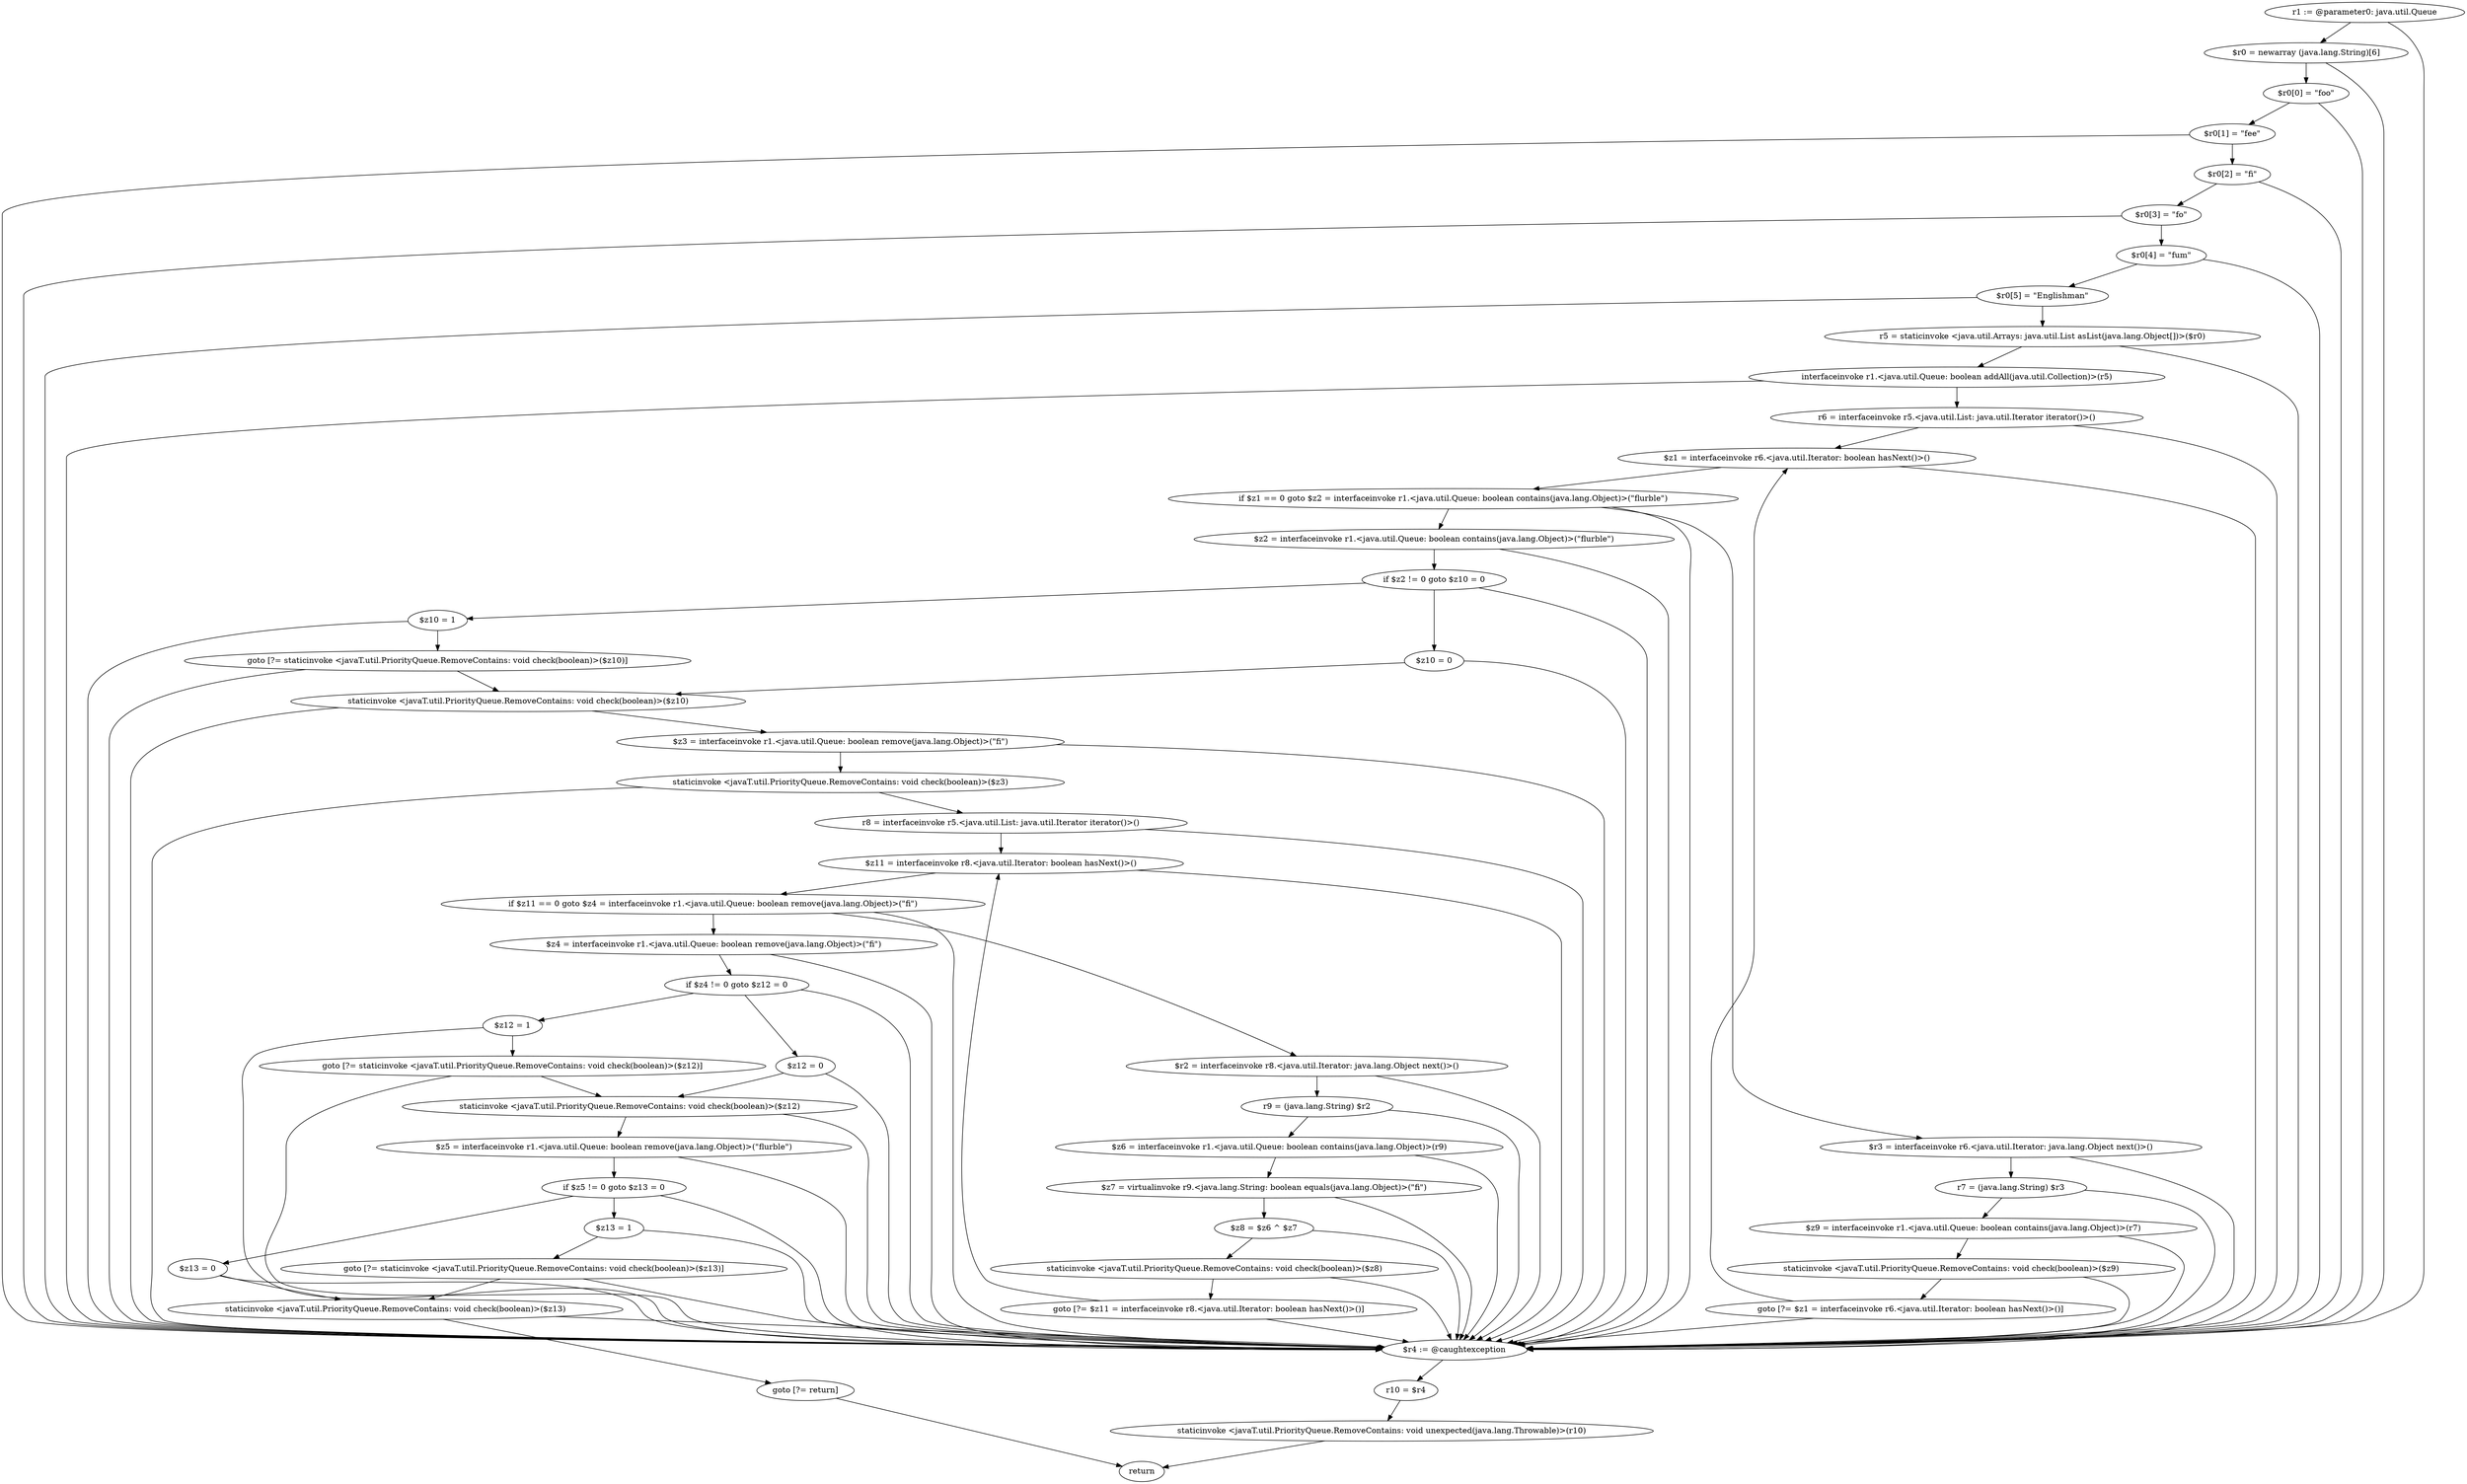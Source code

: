 digraph "unitGraph" {
    "r1 := @parameter0: java.util.Queue"
    "$r0 = newarray (java.lang.String)[6]"
    "$r0[0] = \"foo\""
    "$r0[1] = \"fee\""
    "$r0[2] = \"fi\""
    "$r0[3] = \"fo\""
    "$r0[4] = \"fum\""
    "$r0[5] = \"Englishman\""
    "r5 = staticinvoke <java.util.Arrays: java.util.List asList(java.lang.Object[])>($r0)"
    "interfaceinvoke r1.<java.util.Queue: boolean addAll(java.util.Collection)>(r5)"
    "r6 = interfaceinvoke r5.<java.util.List: java.util.Iterator iterator()>()"
    "$z1 = interfaceinvoke r6.<java.util.Iterator: boolean hasNext()>()"
    "if $z1 == 0 goto $z2 = interfaceinvoke r1.<java.util.Queue: boolean contains(java.lang.Object)>(\"flurble\")"
    "$r3 = interfaceinvoke r6.<java.util.Iterator: java.lang.Object next()>()"
    "r7 = (java.lang.String) $r3"
    "$z9 = interfaceinvoke r1.<java.util.Queue: boolean contains(java.lang.Object)>(r7)"
    "staticinvoke <javaT.util.PriorityQueue.RemoveContains: void check(boolean)>($z9)"
    "goto [?= $z1 = interfaceinvoke r6.<java.util.Iterator: boolean hasNext()>()]"
    "$z2 = interfaceinvoke r1.<java.util.Queue: boolean contains(java.lang.Object)>(\"flurble\")"
    "if $z2 != 0 goto $z10 = 0"
    "$z10 = 1"
    "goto [?= staticinvoke <javaT.util.PriorityQueue.RemoveContains: void check(boolean)>($z10)]"
    "$z10 = 0"
    "staticinvoke <javaT.util.PriorityQueue.RemoveContains: void check(boolean)>($z10)"
    "$z3 = interfaceinvoke r1.<java.util.Queue: boolean remove(java.lang.Object)>(\"fi\")"
    "staticinvoke <javaT.util.PriorityQueue.RemoveContains: void check(boolean)>($z3)"
    "r8 = interfaceinvoke r5.<java.util.List: java.util.Iterator iterator()>()"
    "$z11 = interfaceinvoke r8.<java.util.Iterator: boolean hasNext()>()"
    "if $z11 == 0 goto $z4 = interfaceinvoke r1.<java.util.Queue: boolean remove(java.lang.Object)>(\"fi\")"
    "$r2 = interfaceinvoke r8.<java.util.Iterator: java.lang.Object next()>()"
    "r9 = (java.lang.String) $r2"
    "$z6 = interfaceinvoke r1.<java.util.Queue: boolean contains(java.lang.Object)>(r9)"
    "$z7 = virtualinvoke r9.<java.lang.String: boolean equals(java.lang.Object)>(\"fi\")"
    "$z8 = $z6 ^ $z7"
    "staticinvoke <javaT.util.PriorityQueue.RemoveContains: void check(boolean)>($z8)"
    "goto [?= $z11 = interfaceinvoke r8.<java.util.Iterator: boolean hasNext()>()]"
    "$z4 = interfaceinvoke r1.<java.util.Queue: boolean remove(java.lang.Object)>(\"fi\")"
    "if $z4 != 0 goto $z12 = 0"
    "$z12 = 1"
    "goto [?= staticinvoke <javaT.util.PriorityQueue.RemoveContains: void check(boolean)>($z12)]"
    "$z12 = 0"
    "staticinvoke <javaT.util.PriorityQueue.RemoveContains: void check(boolean)>($z12)"
    "$z5 = interfaceinvoke r1.<java.util.Queue: boolean remove(java.lang.Object)>(\"flurble\")"
    "if $z5 != 0 goto $z13 = 0"
    "$z13 = 1"
    "goto [?= staticinvoke <javaT.util.PriorityQueue.RemoveContains: void check(boolean)>($z13)]"
    "$z13 = 0"
    "staticinvoke <javaT.util.PriorityQueue.RemoveContains: void check(boolean)>($z13)"
    "goto [?= return]"
    "$r4 := @caughtexception"
    "r10 = $r4"
    "staticinvoke <javaT.util.PriorityQueue.RemoveContains: void unexpected(java.lang.Throwable)>(r10)"
    "return"
    "r1 := @parameter0: java.util.Queue"->"$r0 = newarray (java.lang.String)[6]";
    "r1 := @parameter0: java.util.Queue"->"$r4 := @caughtexception";
    "$r0 = newarray (java.lang.String)[6]"->"$r0[0] = \"foo\"";
    "$r0 = newarray (java.lang.String)[6]"->"$r4 := @caughtexception";
    "$r0[0] = \"foo\""->"$r0[1] = \"fee\"";
    "$r0[0] = \"foo\""->"$r4 := @caughtexception";
    "$r0[1] = \"fee\""->"$r0[2] = \"fi\"";
    "$r0[1] = \"fee\""->"$r4 := @caughtexception";
    "$r0[2] = \"fi\""->"$r0[3] = \"fo\"";
    "$r0[2] = \"fi\""->"$r4 := @caughtexception";
    "$r0[3] = \"fo\""->"$r0[4] = \"fum\"";
    "$r0[3] = \"fo\""->"$r4 := @caughtexception";
    "$r0[4] = \"fum\""->"$r0[5] = \"Englishman\"";
    "$r0[4] = \"fum\""->"$r4 := @caughtexception";
    "$r0[5] = \"Englishman\""->"r5 = staticinvoke <java.util.Arrays: java.util.List asList(java.lang.Object[])>($r0)";
    "$r0[5] = \"Englishman\""->"$r4 := @caughtexception";
    "r5 = staticinvoke <java.util.Arrays: java.util.List asList(java.lang.Object[])>($r0)"->"interfaceinvoke r1.<java.util.Queue: boolean addAll(java.util.Collection)>(r5)";
    "r5 = staticinvoke <java.util.Arrays: java.util.List asList(java.lang.Object[])>($r0)"->"$r4 := @caughtexception";
    "interfaceinvoke r1.<java.util.Queue: boolean addAll(java.util.Collection)>(r5)"->"r6 = interfaceinvoke r5.<java.util.List: java.util.Iterator iterator()>()";
    "interfaceinvoke r1.<java.util.Queue: boolean addAll(java.util.Collection)>(r5)"->"$r4 := @caughtexception";
    "r6 = interfaceinvoke r5.<java.util.List: java.util.Iterator iterator()>()"->"$z1 = interfaceinvoke r6.<java.util.Iterator: boolean hasNext()>()";
    "r6 = interfaceinvoke r5.<java.util.List: java.util.Iterator iterator()>()"->"$r4 := @caughtexception";
    "$z1 = interfaceinvoke r6.<java.util.Iterator: boolean hasNext()>()"->"if $z1 == 0 goto $z2 = interfaceinvoke r1.<java.util.Queue: boolean contains(java.lang.Object)>(\"flurble\")";
    "$z1 = interfaceinvoke r6.<java.util.Iterator: boolean hasNext()>()"->"$r4 := @caughtexception";
    "if $z1 == 0 goto $z2 = interfaceinvoke r1.<java.util.Queue: boolean contains(java.lang.Object)>(\"flurble\")"->"$r3 = interfaceinvoke r6.<java.util.Iterator: java.lang.Object next()>()";
    "if $z1 == 0 goto $z2 = interfaceinvoke r1.<java.util.Queue: boolean contains(java.lang.Object)>(\"flurble\")"->"$z2 = interfaceinvoke r1.<java.util.Queue: boolean contains(java.lang.Object)>(\"flurble\")";
    "if $z1 == 0 goto $z2 = interfaceinvoke r1.<java.util.Queue: boolean contains(java.lang.Object)>(\"flurble\")"->"$r4 := @caughtexception";
    "$r3 = interfaceinvoke r6.<java.util.Iterator: java.lang.Object next()>()"->"r7 = (java.lang.String) $r3";
    "$r3 = interfaceinvoke r6.<java.util.Iterator: java.lang.Object next()>()"->"$r4 := @caughtexception";
    "r7 = (java.lang.String) $r3"->"$z9 = interfaceinvoke r1.<java.util.Queue: boolean contains(java.lang.Object)>(r7)";
    "r7 = (java.lang.String) $r3"->"$r4 := @caughtexception";
    "$z9 = interfaceinvoke r1.<java.util.Queue: boolean contains(java.lang.Object)>(r7)"->"staticinvoke <javaT.util.PriorityQueue.RemoveContains: void check(boolean)>($z9)";
    "$z9 = interfaceinvoke r1.<java.util.Queue: boolean contains(java.lang.Object)>(r7)"->"$r4 := @caughtexception";
    "staticinvoke <javaT.util.PriorityQueue.RemoveContains: void check(boolean)>($z9)"->"goto [?= $z1 = interfaceinvoke r6.<java.util.Iterator: boolean hasNext()>()]";
    "staticinvoke <javaT.util.PriorityQueue.RemoveContains: void check(boolean)>($z9)"->"$r4 := @caughtexception";
    "goto [?= $z1 = interfaceinvoke r6.<java.util.Iterator: boolean hasNext()>()]"->"$z1 = interfaceinvoke r6.<java.util.Iterator: boolean hasNext()>()";
    "goto [?= $z1 = interfaceinvoke r6.<java.util.Iterator: boolean hasNext()>()]"->"$r4 := @caughtexception";
    "$z2 = interfaceinvoke r1.<java.util.Queue: boolean contains(java.lang.Object)>(\"flurble\")"->"if $z2 != 0 goto $z10 = 0";
    "$z2 = interfaceinvoke r1.<java.util.Queue: boolean contains(java.lang.Object)>(\"flurble\")"->"$r4 := @caughtexception";
    "if $z2 != 0 goto $z10 = 0"->"$z10 = 1";
    "if $z2 != 0 goto $z10 = 0"->"$z10 = 0";
    "if $z2 != 0 goto $z10 = 0"->"$r4 := @caughtexception";
    "$z10 = 1"->"goto [?= staticinvoke <javaT.util.PriorityQueue.RemoveContains: void check(boolean)>($z10)]";
    "$z10 = 1"->"$r4 := @caughtexception";
    "goto [?= staticinvoke <javaT.util.PriorityQueue.RemoveContains: void check(boolean)>($z10)]"->"staticinvoke <javaT.util.PriorityQueue.RemoveContains: void check(boolean)>($z10)";
    "goto [?= staticinvoke <javaT.util.PriorityQueue.RemoveContains: void check(boolean)>($z10)]"->"$r4 := @caughtexception";
    "$z10 = 0"->"staticinvoke <javaT.util.PriorityQueue.RemoveContains: void check(boolean)>($z10)";
    "$z10 = 0"->"$r4 := @caughtexception";
    "staticinvoke <javaT.util.PriorityQueue.RemoveContains: void check(boolean)>($z10)"->"$z3 = interfaceinvoke r1.<java.util.Queue: boolean remove(java.lang.Object)>(\"fi\")";
    "staticinvoke <javaT.util.PriorityQueue.RemoveContains: void check(boolean)>($z10)"->"$r4 := @caughtexception";
    "$z3 = interfaceinvoke r1.<java.util.Queue: boolean remove(java.lang.Object)>(\"fi\")"->"staticinvoke <javaT.util.PriorityQueue.RemoveContains: void check(boolean)>($z3)";
    "$z3 = interfaceinvoke r1.<java.util.Queue: boolean remove(java.lang.Object)>(\"fi\")"->"$r4 := @caughtexception";
    "staticinvoke <javaT.util.PriorityQueue.RemoveContains: void check(boolean)>($z3)"->"r8 = interfaceinvoke r5.<java.util.List: java.util.Iterator iterator()>()";
    "staticinvoke <javaT.util.PriorityQueue.RemoveContains: void check(boolean)>($z3)"->"$r4 := @caughtexception";
    "r8 = interfaceinvoke r5.<java.util.List: java.util.Iterator iterator()>()"->"$z11 = interfaceinvoke r8.<java.util.Iterator: boolean hasNext()>()";
    "r8 = interfaceinvoke r5.<java.util.List: java.util.Iterator iterator()>()"->"$r4 := @caughtexception";
    "$z11 = interfaceinvoke r8.<java.util.Iterator: boolean hasNext()>()"->"if $z11 == 0 goto $z4 = interfaceinvoke r1.<java.util.Queue: boolean remove(java.lang.Object)>(\"fi\")";
    "$z11 = interfaceinvoke r8.<java.util.Iterator: boolean hasNext()>()"->"$r4 := @caughtexception";
    "if $z11 == 0 goto $z4 = interfaceinvoke r1.<java.util.Queue: boolean remove(java.lang.Object)>(\"fi\")"->"$r2 = interfaceinvoke r8.<java.util.Iterator: java.lang.Object next()>()";
    "if $z11 == 0 goto $z4 = interfaceinvoke r1.<java.util.Queue: boolean remove(java.lang.Object)>(\"fi\")"->"$z4 = interfaceinvoke r1.<java.util.Queue: boolean remove(java.lang.Object)>(\"fi\")";
    "if $z11 == 0 goto $z4 = interfaceinvoke r1.<java.util.Queue: boolean remove(java.lang.Object)>(\"fi\")"->"$r4 := @caughtexception";
    "$r2 = interfaceinvoke r8.<java.util.Iterator: java.lang.Object next()>()"->"r9 = (java.lang.String) $r2";
    "$r2 = interfaceinvoke r8.<java.util.Iterator: java.lang.Object next()>()"->"$r4 := @caughtexception";
    "r9 = (java.lang.String) $r2"->"$z6 = interfaceinvoke r1.<java.util.Queue: boolean contains(java.lang.Object)>(r9)";
    "r9 = (java.lang.String) $r2"->"$r4 := @caughtexception";
    "$z6 = interfaceinvoke r1.<java.util.Queue: boolean contains(java.lang.Object)>(r9)"->"$z7 = virtualinvoke r9.<java.lang.String: boolean equals(java.lang.Object)>(\"fi\")";
    "$z6 = interfaceinvoke r1.<java.util.Queue: boolean contains(java.lang.Object)>(r9)"->"$r4 := @caughtexception";
    "$z7 = virtualinvoke r9.<java.lang.String: boolean equals(java.lang.Object)>(\"fi\")"->"$z8 = $z6 ^ $z7";
    "$z7 = virtualinvoke r9.<java.lang.String: boolean equals(java.lang.Object)>(\"fi\")"->"$r4 := @caughtexception";
    "$z8 = $z6 ^ $z7"->"staticinvoke <javaT.util.PriorityQueue.RemoveContains: void check(boolean)>($z8)";
    "$z8 = $z6 ^ $z7"->"$r4 := @caughtexception";
    "staticinvoke <javaT.util.PriorityQueue.RemoveContains: void check(boolean)>($z8)"->"goto [?= $z11 = interfaceinvoke r8.<java.util.Iterator: boolean hasNext()>()]";
    "staticinvoke <javaT.util.PriorityQueue.RemoveContains: void check(boolean)>($z8)"->"$r4 := @caughtexception";
    "goto [?= $z11 = interfaceinvoke r8.<java.util.Iterator: boolean hasNext()>()]"->"$z11 = interfaceinvoke r8.<java.util.Iterator: boolean hasNext()>()";
    "goto [?= $z11 = interfaceinvoke r8.<java.util.Iterator: boolean hasNext()>()]"->"$r4 := @caughtexception";
    "$z4 = interfaceinvoke r1.<java.util.Queue: boolean remove(java.lang.Object)>(\"fi\")"->"if $z4 != 0 goto $z12 = 0";
    "$z4 = interfaceinvoke r1.<java.util.Queue: boolean remove(java.lang.Object)>(\"fi\")"->"$r4 := @caughtexception";
    "if $z4 != 0 goto $z12 = 0"->"$z12 = 1";
    "if $z4 != 0 goto $z12 = 0"->"$z12 = 0";
    "if $z4 != 0 goto $z12 = 0"->"$r4 := @caughtexception";
    "$z12 = 1"->"goto [?= staticinvoke <javaT.util.PriorityQueue.RemoveContains: void check(boolean)>($z12)]";
    "$z12 = 1"->"$r4 := @caughtexception";
    "goto [?= staticinvoke <javaT.util.PriorityQueue.RemoveContains: void check(boolean)>($z12)]"->"staticinvoke <javaT.util.PriorityQueue.RemoveContains: void check(boolean)>($z12)";
    "goto [?= staticinvoke <javaT.util.PriorityQueue.RemoveContains: void check(boolean)>($z12)]"->"$r4 := @caughtexception";
    "$z12 = 0"->"staticinvoke <javaT.util.PriorityQueue.RemoveContains: void check(boolean)>($z12)";
    "$z12 = 0"->"$r4 := @caughtexception";
    "staticinvoke <javaT.util.PriorityQueue.RemoveContains: void check(boolean)>($z12)"->"$z5 = interfaceinvoke r1.<java.util.Queue: boolean remove(java.lang.Object)>(\"flurble\")";
    "staticinvoke <javaT.util.PriorityQueue.RemoveContains: void check(boolean)>($z12)"->"$r4 := @caughtexception";
    "$z5 = interfaceinvoke r1.<java.util.Queue: boolean remove(java.lang.Object)>(\"flurble\")"->"if $z5 != 0 goto $z13 = 0";
    "$z5 = interfaceinvoke r1.<java.util.Queue: boolean remove(java.lang.Object)>(\"flurble\")"->"$r4 := @caughtexception";
    "if $z5 != 0 goto $z13 = 0"->"$z13 = 1";
    "if $z5 != 0 goto $z13 = 0"->"$z13 = 0";
    "if $z5 != 0 goto $z13 = 0"->"$r4 := @caughtexception";
    "$z13 = 1"->"goto [?= staticinvoke <javaT.util.PriorityQueue.RemoveContains: void check(boolean)>($z13)]";
    "$z13 = 1"->"$r4 := @caughtexception";
    "goto [?= staticinvoke <javaT.util.PriorityQueue.RemoveContains: void check(boolean)>($z13)]"->"staticinvoke <javaT.util.PriorityQueue.RemoveContains: void check(boolean)>($z13)";
    "goto [?= staticinvoke <javaT.util.PriorityQueue.RemoveContains: void check(boolean)>($z13)]"->"$r4 := @caughtexception";
    "$z13 = 0"->"staticinvoke <javaT.util.PriorityQueue.RemoveContains: void check(boolean)>($z13)";
    "$z13 = 0"->"$r4 := @caughtexception";
    "staticinvoke <javaT.util.PriorityQueue.RemoveContains: void check(boolean)>($z13)"->"goto [?= return]";
    "staticinvoke <javaT.util.PriorityQueue.RemoveContains: void check(boolean)>($z13)"->"$r4 := @caughtexception";
    "goto [?= return]"->"return";
    "$r4 := @caughtexception"->"r10 = $r4";
    "r10 = $r4"->"staticinvoke <javaT.util.PriorityQueue.RemoveContains: void unexpected(java.lang.Throwable)>(r10)";
    "staticinvoke <javaT.util.PriorityQueue.RemoveContains: void unexpected(java.lang.Throwable)>(r10)"->"return";
}
